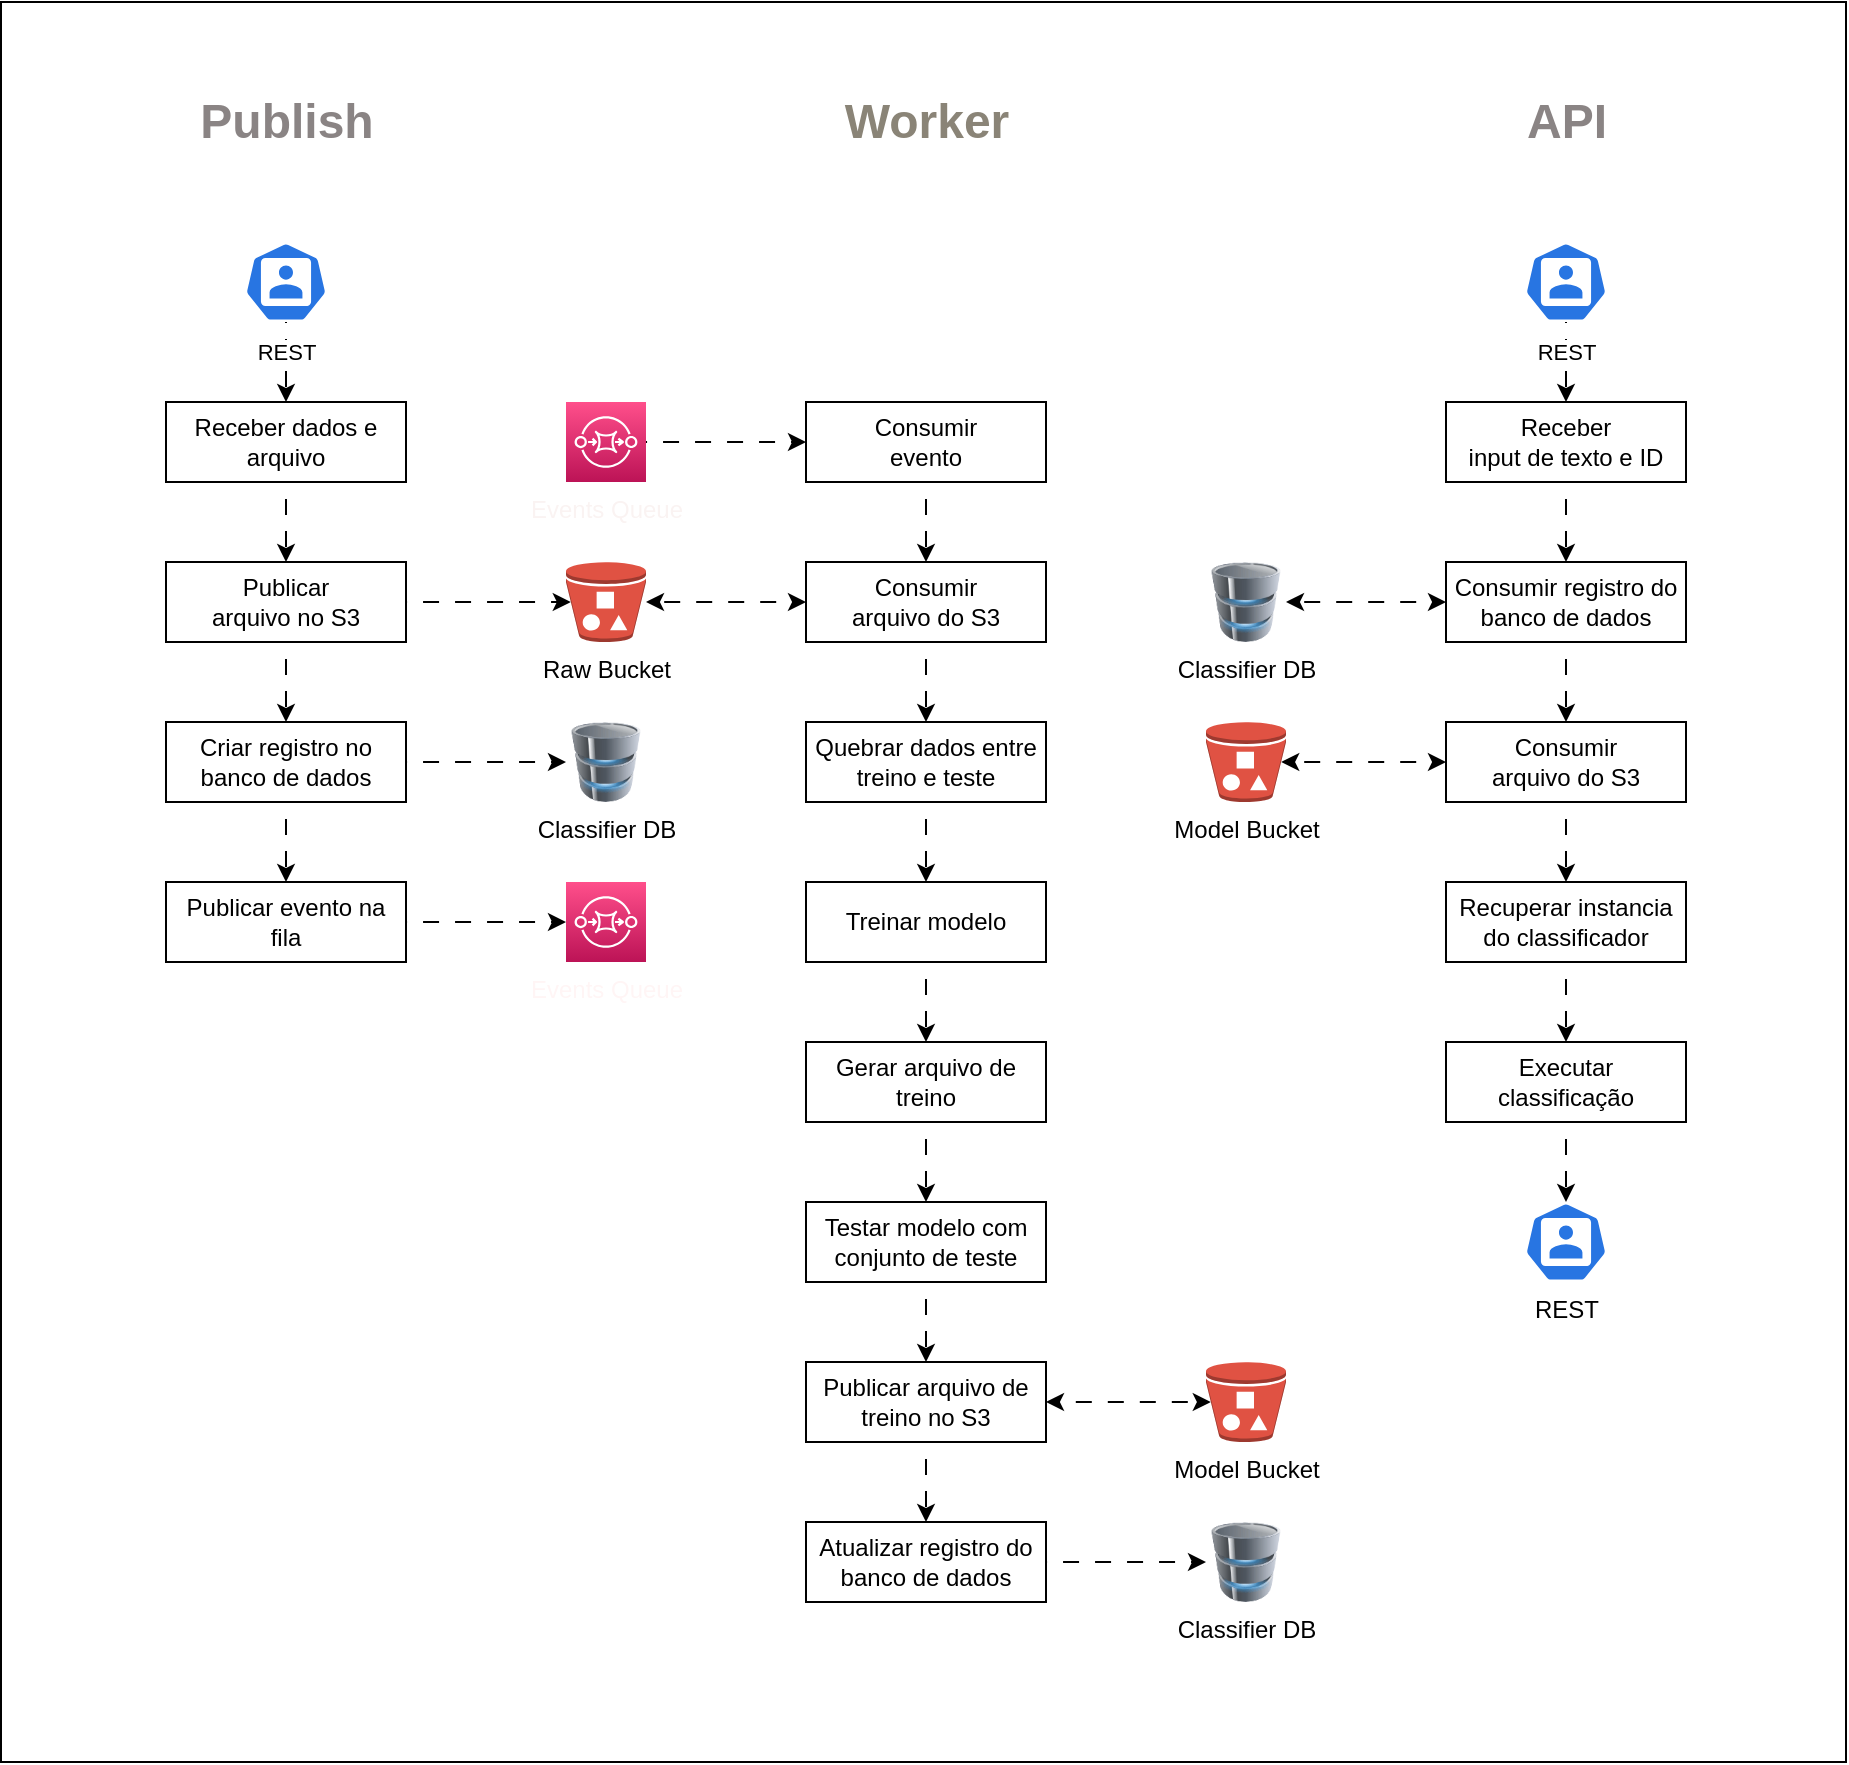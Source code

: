 <mxfile>
    <diagram id="Z9ufKXO_uCubAd_U0I6a" name="Page-1">
        <mxGraphModel dx="1486" dy="1181" grid="1" gridSize="10" guides="1" tooltips="1" connect="1" arrows="1" fold="1" page="1" pageScale="1" pageWidth="1200" pageHeight="900" background="#ffffff" math="0" shadow="0">
            <root>
                <mxCell id="0"/>
                <mxCell id="1" parent="0"/>
                <mxCell id="298" value="" style="whiteSpace=wrap;html=1;" vertex="1" parent="1">
                    <mxGeometry x="77.5" width="922.5" height="880" as="geometry"/>
                </mxCell>
                <mxCell id="4" style="edgeStyle=none;html=1;flowAnimation=1;" parent="1" source="2" target="16" edge="1">
                    <mxGeometry relative="1" as="geometry">
                        <mxPoint x="490" y="220" as="targetPoint"/>
                    </mxGeometry>
                </mxCell>
                <mxCell id="2" value="&lt;font color=&quot;#faf3f2&quot;&gt;Events Queue&lt;/font&gt;" style="points=[[0,0,0],[0.25,0,0],[0.5,0,0],[0.75,0,0],[1,0,0],[0,1,0],[0.25,1,0],[0.5,1,0],[0.75,1,0],[1,1,0],[0,0.25,0],[0,0.5,0],[0,0.75,0],[1,0.25,0],[1,0.5,0],[1,0.75,0]];outlineConnect=0;fontColor=#232F3E;gradientColor=#FF4F8B;gradientDirection=north;fillColor=#BC1356;strokeColor=#ffffff;dashed=0;verticalLabelPosition=bottom;verticalAlign=top;align=center;html=1;fontSize=12;fontStyle=0;aspect=fixed;shape=mxgraph.aws4.resourceIcon;resIcon=mxgraph.aws4.sqs;" parent="1" vertex="1">
                    <mxGeometry x="360" y="200" width="40" height="40" as="geometry"/>
                </mxCell>
                <mxCell id="11" style="edgeStyle=none;html=1;startArrow=classic;startFill=1;flowAnimation=1;" parent="1" source="8" target="10" edge="1">
                    <mxGeometry relative="1" as="geometry"/>
                </mxCell>
                <mxCell id="19" value="" style="edgeStyle=none;html=1;startArrow=none;startFill=0;flowAnimation=1;" parent="1" source="8" target="18" edge="1">
                    <mxGeometry relative="1" as="geometry"/>
                </mxCell>
                <mxCell id="8" value="Consumir&lt;br&gt;arquivo do S3" style="whiteSpace=wrap;html=1;" parent="1" vertex="1">
                    <mxGeometry x="480" y="280" width="120" height="40" as="geometry"/>
                </mxCell>
                <mxCell id="10" value="Raw Bucket" style="outlineConnect=0;dashed=0;verticalLabelPosition=bottom;verticalAlign=top;align=center;html=1;shape=mxgraph.aws3.bucket_with_objects;fillColor=#E05243;gradientColor=none;" parent="1" vertex="1">
                    <mxGeometry x="360" y="280" width="40" height="40" as="geometry"/>
                </mxCell>
                <mxCell id="17" style="edgeStyle=none;html=1;startArrow=none;startFill=0;flowAnimation=1;" parent="1" source="16" target="8" edge="1">
                    <mxGeometry relative="1" as="geometry"/>
                </mxCell>
                <mxCell id="16" value="Consumir&lt;br&gt;evento" style="rounded=0;whiteSpace=wrap;html=1;" parent="1" vertex="1">
                    <mxGeometry x="480" y="200" width="120" height="40" as="geometry"/>
                </mxCell>
                <mxCell id="23" value="" style="edgeStyle=none;html=1;startArrow=none;startFill=0;flowAnimation=1;" parent="1" source="18" target="22" edge="1">
                    <mxGeometry relative="1" as="geometry"/>
                </mxCell>
                <mxCell id="18" value="Quebrar dados entre treino e teste" style="whiteSpace=wrap;html=1;" parent="1" vertex="1">
                    <mxGeometry x="480" y="360" width="120" height="40" as="geometry"/>
                </mxCell>
                <mxCell id="25" value="" style="edgeStyle=none;html=1;startArrow=none;startFill=0;entryX=0.5;entryY=0;entryDx=0;entryDy=0;flowAnimation=1;" parent="1" source="22" target="260" edge="1">
                    <mxGeometry relative="1" as="geometry"/>
                </mxCell>
                <mxCell id="22" value="Treinar modelo" style="whiteSpace=wrap;html=1;" parent="1" vertex="1">
                    <mxGeometry x="480" y="440" width="120" height="40" as="geometry"/>
                </mxCell>
                <mxCell id="27" value="" style="edgeStyle=none;html=1;startArrow=none;startFill=0;flowAnimation=1;" parent="1" source="24" target="26" edge="1">
                    <mxGeometry relative="1" as="geometry"/>
                </mxCell>
                <mxCell id="24" value="Testar modelo com conjunto de teste" style="whiteSpace=wrap;html=1;" parent="1" vertex="1">
                    <mxGeometry x="480" y="600" width="120" height="40" as="geometry"/>
                </mxCell>
                <mxCell id="29" value="" style="edgeStyle=none;html=1;startArrow=none;startFill=0;flowAnimation=1;" parent="1" source="26" target="28" edge="1">
                    <mxGeometry relative="1" as="geometry"/>
                </mxCell>
                <mxCell id="31" style="edgeStyle=none;html=1;entryX=0.06;entryY=0.5;entryDx=0;entryDy=0;entryPerimeter=0;startArrow=classic;startFill=1;flowAnimation=1;" parent="1" source="26" target="30" edge="1">
                    <mxGeometry relative="1" as="geometry"/>
                </mxCell>
                <mxCell id="26" value="Publicar arquivo de treino no S3" style="whiteSpace=wrap;html=1;" parent="1" vertex="1">
                    <mxGeometry x="480" y="680" width="120" height="40" as="geometry"/>
                </mxCell>
                <mxCell id="36" style="edgeStyle=none;html=1;startArrow=none;startFill=0;flowAnimation=1;" parent="1" source="28" target="35" edge="1">
                    <mxGeometry relative="1" as="geometry"/>
                </mxCell>
                <mxCell id="28" value="Atualizar registro do banco de dados" style="whiteSpace=wrap;html=1;" parent="1" vertex="1">
                    <mxGeometry x="480" y="760" width="120" height="40" as="geometry"/>
                </mxCell>
                <mxCell id="30" value="Model Bucket" style="outlineConnect=0;dashed=0;verticalLabelPosition=bottom;verticalAlign=top;align=center;html=1;shape=mxgraph.aws3.bucket_with_objects;fillColor=#E05243;gradientColor=none;" parent="1" vertex="1">
                    <mxGeometry x="680" y="680" width="40" height="40" as="geometry"/>
                </mxCell>
                <mxCell id="35" value="Classifier DB" style="image;html=1;image=img/lib/clip_art/computers/Database_128x128.png;" parent="1" vertex="1">
                    <mxGeometry x="680" y="760" width="40" height="40" as="geometry"/>
                </mxCell>
                <mxCell id="254" value="" style="edgeStyle=none;html=1;startArrow=none;startFill=0;flowAnimation=1;" parent="1" source="249" target="253" edge="1">
                    <mxGeometry relative="1" as="geometry"/>
                </mxCell>
                <mxCell id="249" value="Receber dados e arquivo" style="rounded=0;whiteSpace=wrap;html=1;" parent="1" vertex="1">
                    <mxGeometry x="160" y="200" width="120" height="40" as="geometry"/>
                </mxCell>
                <mxCell id="252" style="edgeStyle=none;html=1;entryX=0.5;entryY=0;entryDx=0;entryDy=0;startArrow=none;startFill=0;flowAnimation=1;" parent="1" source="251" target="249" edge="1">
                    <mxGeometry relative="1" as="geometry"/>
                </mxCell>
                <mxCell id="262" value="REST" style="edgeLabel;html=1;align=center;verticalAlign=middle;resizable=0;points=[];" parent="252" vertex="1" connectable="0">
                    <mxGeometry x="-0.272" relative="1" as="geometry">
                        <mxPoint as="offset"/>
                    </mxGeometry>
                </mxCell>
                <mxCell id="251" value="" style="html=1;dashed=0;whitespace=wrap;fillColor=#2875E2;strokeColor=#ffffff;points=[[0.005,0.63,0],[0.1,0.2,0],[0.9,0.2,0],[0.5,0,0],[0.995,0.63,0],[0.72,0.99,0],[0.5,1,0],[0.28,0.99,0]];verticalLabelPosition=bottom;align=center;verticalAlign=top;shape=mxgraph.kubernetes.icon;prIcon=user;" parent="1" vertex="1">
                    <mxGeometry x="197.5" y="120" width="45" height="40" as="geometry"/>
                </mxCell>
                <mxCell id="255" style="edgeStyle=none;html=1;entryX=0.06;entryY=0.5;entryDx=0;entryDy=0;entryPerimeter=0;startArrow=none;startFill=0;flowAnimation=1;" parent="1" source="253" target="10" edge="1">
                    <mxGeometry relative="1" as="geometry"/>
                </mxCell>
                <mxCell id="259" value="" style="edgeStyle=none;html=1;startArrow=none;startFill=0;flowAnimation=1;" parent="1" source="253" target="258" edge="1">
                    <mxGeometry relative="1" as="geometry"/>
                </mxCell>
                <mxCell id="253" value="Publicar &lt;br&gt;arquivo no S3" style="whiteSpace=wrap;html=1;rounded=0;" parent="1" vertex="1">
                    <mxGeometry x="160" y="280" width="120" height="40" as="geometry"/>
                </mxCell>
                <mxCell id="264" style="edgeStyle=none;html=1;startArrow=none;startFill=0;flowAnimation=1;" parent="1" source="258" target="263" edge="1">
                    <mxGeometry relative="1" as="geometry"/>
                </mxCell>
                <mxCell id="269" value="" style="edgeStyle=none;html=1;startArrow=none;startFill=0;flowAnimation=1;" parent="1" source="258" target="268" edge="1">
                    <mxGeometry relative="1" as="geometry"/>
                </mxCell>
                <mxCell id="258" value="Criar registro no banco de dados" style="whiteSpace=wrap;html=1;rounded=0;" parent="1" vertex="1">
                    <mxGeometry x="160" y="360" width="120" height="40" as="geometry"/>
                </mxCell>
                <mxCell id="261" style="edgeStyle=none;html=1;entryX=0.5;entryY=0;entryDx=0;entryDy=0;startArrow=none;startFill=0;flowAnimation=1;" parent="1" source="260" target="24" edge="1">
                    <mxGeometry relative="1" as="geometry"/>
                </mxCell>
                <mxCell id="260" value="Gerar arquivo de treino" style="whiteSpace=wrap;html=1;" parent="1" vertex="1">
                    <mxGeometry x="480" y="520" width="120" height="40" as="geometry"/>
                </mxCell>
                <mxCell id="263" value="Classifier DB" style="image;html=1;image=img/lib/clip_art/computers/Database_128x128.png;" parent="1" vertex="1">
                    <mxGeometry x="360" y="360" width="40" height="40" as="geometry"/>
                </mxCell>
                <mxCell id="271" style="edgeStyle=none;html=1;startArrow=none;startFill=0;flowAnimation=1;" parent="1" source="268" target="270" edge="1">
                    <mxGeometry relative="1" as="geometry"/>
                </mxCell>
                <mxCell id="268" value="Publicar evento na fila" style="whiteSpace=wrap;html=1;rounded=0;" parent="1" vertex="1">
                    <mxGeometry x="160" y="440" width="120" height="40" as="geometry"/>
                </mxCell>
                <mxCell id="270" value="&lt;font color=&quot;#fff5f5&quot;&gt;Events Queue&lt;/font&gt;" style="points=[[0,0,0],[0.25,0,0],[0.5,0,0],[0.75,0,0],[1,0,0],[0,1,0],[0.25,1,0],[0.5,1,0],[0.75,1,0],[1,1,0],[0,0.25,0],[0,0.5,0],[0,0.75,0],[1,0.25,0],[1,0.5,0],[1,0.75,0]];outlineConnect=0;fontColor=#232F3E;gradientColor=#FF4F8B;gradientDirection=north;fillColor=#BC1356;strokeColor=#ffffff;dashed=0;verticalLabelPosition=bottom;verticalAlign=top;align=center;html=1;fontSize=12;fontStyle=0;aspect=fixed;shape=mxgraph.aws4.resourceIcon;resIcon=mxgraph.aws4.sqs;" parent="1" vertex="1">
                    <mxGeometry x="360" y="440" width="40" height="40" as="geometry"/>
                </mxCell>
                <mxCell id="273" value="&lt;font color=&quot;#8a8484&quot;&gt;Publish&lt;/font&gt;" style="text;strokeColor=none;fillColor=none;html=1;fontSize=24;fontStyle=1;verticalAlign=middle;align=center;fontColor=#FFF5F5;" parent="1" vertex="1">
                    <mxGeometry x="160" y="40" width="120" height="40" as="geometry"/>
                </mxCell>
                <mxCell id="274" value="&lt;font color=&quot;#8a8477&quot;&gt;Worker&lt;/font&gt;" style="text;strokeColor=none;fillColor=none;html=1;fontSize=24;fontStyle=1;verticalAlign=middle;align=center;fontColor=#FFF5F5;" parent="1" vertex="1">
                    <mxGeometry x="480" y="40" width="120" height="40" as="geometry"/>
                </mxCell>
                <mxCell id="275" value="&lt;font color=&quot;#8a8484&quot;&gt;API&lt;/font&gt;" style="text;strokeColor=none;fillColor=none;html=1;fontSize=24;fontStyle=1;verticalAlign=middle;align=center;fontColor=#FFF5F5;" parent="1" vertex="1">
                    <mxGeometry x="800" y="40" width="120" height="40" as="geometry"/>
                </mxCell>
                <mxCell id="276" value="" style="edgeStyle=none;html=1;startArrow=none;startFill=0;flowAnimation=1;" parent="1" source="277" target="282" edge="1">
                    <mxGeometry relative="1" as="geometry"/>
                </mxCell>
                <mxCell id="277" value="Receber&lt;br&gt;input de texto e ID" style="rounded=0;whiteSpace=wrap;html=1;" parent="1" vertex="1">
                    <mxGeometry x="800" y="200" width="120" height="40" as="geometry"/>
                </mxCell>
                <mxCell id="278" style="edgeStyle=none;html=1;entryX=0.5;entryY=0;entryDx=0;entryDy=0;startArrow=none;startFill=0;flowAnimation=1;" parent="1" source="280" target="277" edge="1">
                    <mxGeometry relative="1" as="geometry"/>
                </mxCell>
                <mxCell id="279" value="REST" style="edgeLabel;html=1;align=center;verticalAlign=middle;resizable=0;points=[];" parent="278" vertex="1" connectable="0">
                    <mxGeometry x="-0.272" relative="1" as="geometry">
                        <mxPoint as="offset"/>
                    </mxGeometry>
                </mxCell>
                <mxCell id="280" value="" style="html=1;dashed=0;whitespace=wrap;fillColor=#2875E2;strokeColor=#ffffff;points=[[0.005,0.63,0],[0.1,0.2,0],[0.9,0.2,0],[0.5,0,0],[0.995,0.63,0],[0.72,0.99,0],[0.5,1,0],[0.28,0.99,0]];verticalLabelPosition=bottom;align=center;verticalAlign=top;shape=mxgraph.kubernetes.icon;prIcon=user;" parent="1" vertex="1">
                    <mxGeometry x="837.5" y="120" width="45" height="40" as="geometry"/>
                </mxCell>
                <mxCell id="287" style="edgeStyle=none;html=1;fontColor=#FFF5F5;startArrow=classic;startFill=1;flowAnimation=1;" parent="1" source="282" target="286" edge="1">
                    <mxGeometry relative="1" as="geometry"/>
                </mxCell>
                <mxCell id="289" value="" style="edgeStyle=none;html=1;fontColor=#FFF5F5;startArrow=none;startFill=0;flowAnimation=1;" parent="1" source="282" target="288" edge="1">
                    <mxGeometry relative="1" as="geometry"/>
                </mxCell>
                <mxCell id="282" value="Consumir registro do banco de dados" style="whiteSpace=wrap;html=1;rounded=0;" parent="1" vertex="1">
                    <mxGeometry x="800" y="280" width="120" height="40" as="geometry"/>
                </mxCell>
                <mxCell id="286" value="Classifier DB" style="image;html=1;image=img/lib/clip_art/computers/Database_128x128.png;" parent="1" vertex="1">
                    <mxGeometry x="680" y="280" width="40" height="40" as="geometry"/>
                </mxCell>
                <mxCell id="292" value="" style="edgeStyle=none;html=1;fontColor=#FFF5F5;startArrow=none;startFill=0;flowAnimation=1;" parent="1" source="288" target="291" edge="1">
                    <mxGeometry relative="1" as="geometry"/>
                </mxCell>
                <mxCell id="293" value="" style="edgeStyle=none;html=1;fontColor=#FFF5F5;startArrow=classic;startFill=1;entryX=0.94;entryY=0.5;entryDx=0;entryDy=0;entryPerimeter=0;flowAnimation=1;" parent="1" source="288" target="290" edge="1">
                    <mxGeometry relative="1" as="geometry">
                        <mxPoint x="750" y="390" as="targetPoint"/>
                    </mxGeometry>
                </mxCell>
                <mxCell id="288" value="Consumir &lt;br&gt;arquivo do S3" style="whiteSpace=wrap;html=1;rounded=0;" parent="1" vertex="1">
                    <mxGeometry x="800" y="360" width="120" height="40" as="geometry"/>
                </mxCell>
                <mxCell id="290" value="Model Bucket" style="outlineConnect=0;dashed=0;verticalLabelPosition=bottom;verticalAlign=top;align=center;html=1;shape=mxgraph.aws3.bucket_with_objects;fillColor=#E05243;gradientColor=none;" parent="1" vertex="1">
                    <mxGeometry x="680" y="360" width="40" height="40" as="geometry"/>
                </mxCell>
                <mxCell id="295" value="" style="edgeStyle=none;html=1;fontColor=#FFF5F5;startArrow=none;startFill=0;flowAnimation=1;" parent="1" source="291" target="294" edge="1">
                    <mxGeometry relative="1" as="geometry"/>
                </mxCell>
                <mxCell id="291" value="Recuperar instancia do classificador" style="whiteSpace=wrap;html=1;rounded=0;" parent="1" vertex="1">
                    <mxGeometry x="800" y="440" width="120" height="40" as="geometry"/>
                </mxCell>
                <mxCell id="297" value="" style="edgeStyle=none;html=1;fontColor=#FFF5F5;startArrow=none;startFill=0;flowAnimation=1;" parent="1" source="294" target="296" edge="1">
                    <mxGeometry relative="1" as="geometry"/>
                </mxCell>
                <mxCell id="294" value="Executar classificação" style="whiteSpace=wrap;html=1;rounded=0;" parent="1" vertex="1">
                    <mxGeometry x="800" y="520" width="120" height="40" as="geometry"/>
                </mxCell>
                <mxCell id="296" value="REST" style="html=1;dashed=0;whitespace=wrap;fillColor=#2875E2;strokeColor=#ffffff;points=[[0.005,0.63,0],[0.1,0.2,0],[0.9,0.2,0],[0.5,0,0],[0.995,0.63,0],[0.72,0.99,0],[0.5,1,0],[0.28,0.99,0]];verticalLabelPosition=bottom;align=center;verticalAlign=top;shape=mxgraph.kubernetes.icon;prIcon=user;" parent="1" vertex="1">
                    <mxGeometry x="837.5" y="600" width="45" height="40" as="geometry"/>
                </mxCell>
            </root>
        </mxGraphModel>
    </diagram>
</mxfile>